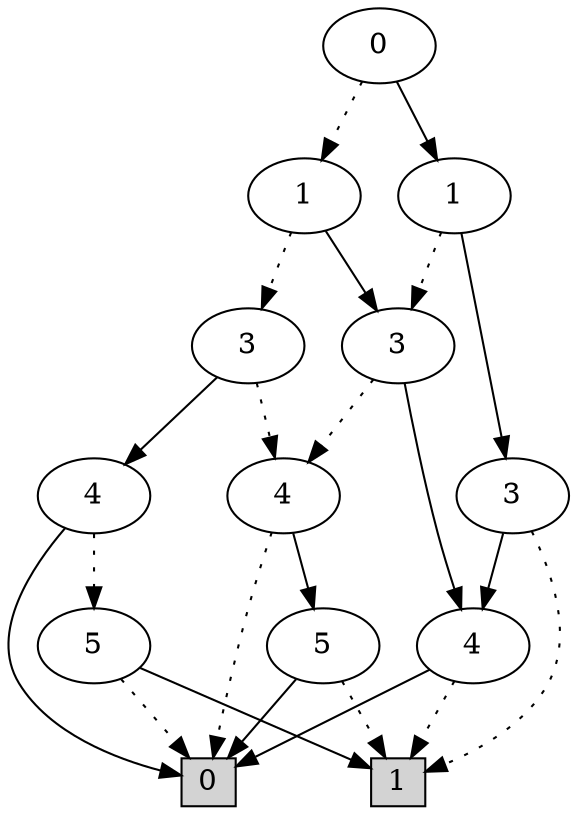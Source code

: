 digraph G {
0 [shape=box, label="0", style=filled, shape=box, height=0.3, width=0.3];
1 [shape=box, label="1", style=filled, shape=box, height=0.3, width=0.3];
245 [label="0"];
245 -> 242 [style=dotted];
245 -> 244 [style=filled];
242 [label="1"];
242 -> 240 [style=dotted];
242 -> 241 [style=filled];
240 [label="3"];
240 -> 222 [style=dotted];
240 -> 208 [style=filled];
222 [label="4"];
222 -> 0 [style=dotted];
222 -> 13 [style=filled];
13 [label="5"];
13 -> 1 [style=dotted];
13 -> 0 [style=filled];
208 [label="4"];
208 -> 12 [style=dotted];
208 -> 0 [style=filled];
12 [label="5"];
12 -> 0 [style=dotted];
12 -> 1 [style=filled];
241 [label="3"];
241 -> 222 [style=dotted];
241 -> 11 [style=filled];
11 [label="4"];
11 -> 1 [style=dotted];
11 -> 0 [style=filled];
244 [label="1"];
244 -> 241 [style=dotted];
244 -> 243 [style=filled];
243 [label="3"];
243 -> 1 [style=dotted];
243 -> 11 [style=filled];
}
